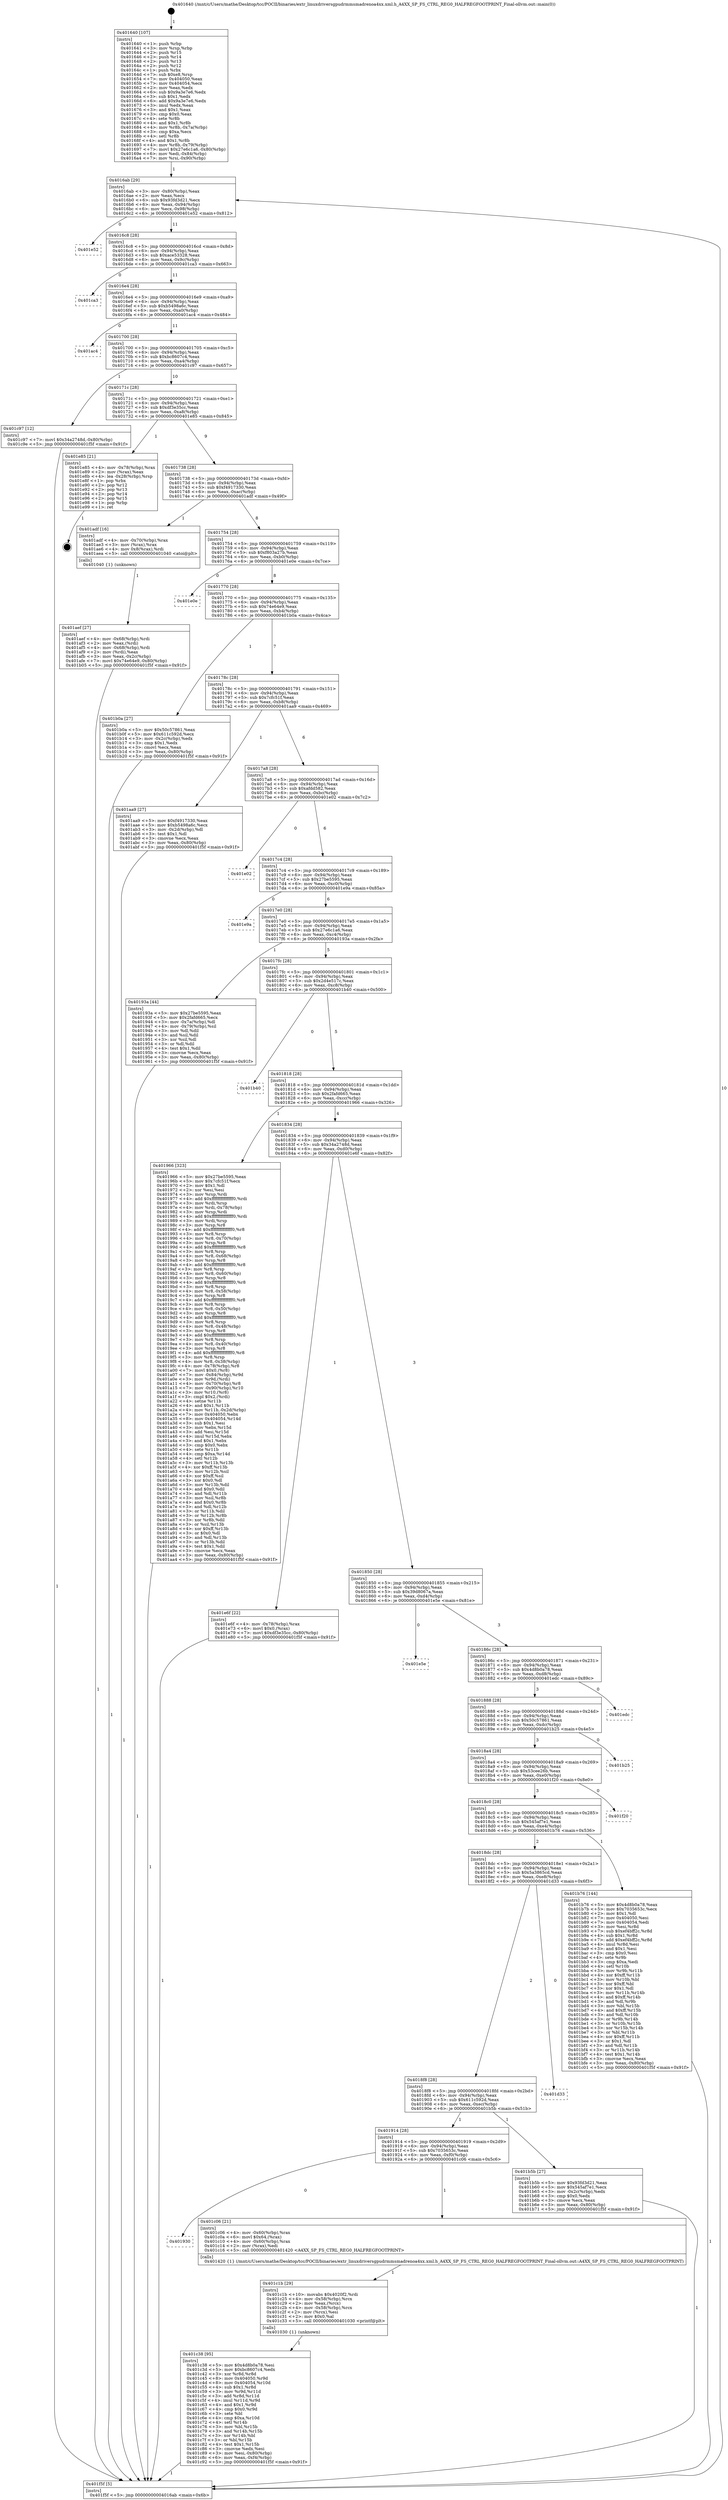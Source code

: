 digraph "0x401640" {
  label = "0x401640 (/mnt/c/Users/mathe/Desktop/tcc/POCII/binaries/extr_linuxdriversgpudrmmsmadrenoa4xx.xml.h_A4XX_SP_FS_CTRL_REG0_HALFREGFOOTPRINT_Final-ollvm.out::main(0))"
  labelloc = "t"
  node[shape=record]

  Entry [label="",width=0.3,height=0.3,shape=circle,fillcolor=black,style=filled]
  "0x4016ab" [label="{
     0x4016ab [29]\l
     | [instrs]\l
     &nbsp;&nbsp;0x4016ab \<+3\>: mov -0x80(%rbp),%eax\l
     &nbsp;&nbsp;0x4016ae \<+2\>: mov %eax,%ecx\l
     &nbsp;&nbsp;0x4016b0 \<+6\>: sub $0x93fd3d21,%ecx\l
     &nbsp;&nbsp;0x4016b6 \<+6\>: mov %eax,-0x94(%rbp)\l
     &nbsp;&nbsp;0x4016bc \<+6\>: mov %ecx,-0x98(%rbp)\l
     &nbsp;&nbsp;0x4016c2 \<+6\>: je 0000000000401e52 \<main+0x812\>\l
  }"]
  "0x401e52" [label="{
     0x401e52\l
  }", style=dashed]
  "0x4016c8" [label="{
     0x4016c8 [28]\l
     | [instrs]\l
     &nbsp;&nbsp;0x4016c8 \<+5\>: jmp 00000000004016cd \<main+0x8d\>\l
     &nbsp;&nbsp;0x4016cd \<+6\>: mov -0x94(%rbp),%eax\l
     &nbsp;&nbsp;0x4016d3 \<+5\>: sub $0xace53328,%eax\l
     &nbsp;&nbsp;0x4016d8 \<+6\>: mov %eax,-0x9c(%rbp)\l
     &nbsp;&nbsp;0x4016de \<+6\>: je 0000000000401ca3 \<main+0x663\>\l
  }"]
  Exit [label="",width=0.3,height=0.3,shape=circle,fillcolor=black,style=filled,peripheries=2]
  "0x401ca3" [label="{
     0x401ca3\l
  }", style=dashed]
  "0x4016e4" [label="{
     0x4016e4 [28]\l
     | [instrs]\l
     &nbsp;&nbsp;0x4016e4 \<+5\>: jmp 00000000004016e9 \<main+0xa9\>\l
     &nbsp;&nbsp;0x4016e9 \<+6\>: mov -0x94(%rbp),%eax\l
     &nbsp;&nbsp;0x4016ef \<+5\>: sub $0xb5498a6c,%eax\l
     &nbsp;&nbsp;0x4016f4 \<+6\>: mov %eax,-0xa0(%rbp)\l
     &nbsp;&nbsp;0x4016fa \<+6\>: je 0000000000401ac4 \<main+0x484\>\l
  }"]
  "0x401c38" [label="{
     0x401c38 [95]\l
     | [instrs]\l
     &nbsp;&nbsp;0x401c38 \<+5\>: mov $0x4d8b0a78,%esi\l
     &nbsp;&nbsp;0x401c3d \<+5\>: mov $0xbc8607c4,%edx\l
     &nbsp;&nbsp;0x401c42 \<+3\>: xor %r8d,%r8d\l
     &nbsp;&nbsp;0x401c45 \<+8\>: mov 0x404050,%r9d\l
     &nbsp;&nbsp;0x401c4d \<+8\>: mov 0x404054,%r10d\l
     &nbsp;&nbsp;0x401c55 \<+4\>: sub $0x1,%r8d\l
     &nbsp;&nbsp;0x401c59 \<+3\>: mov %r9d,%r11d\l
     &nbsp;&nbsp;0x401c5c \<+3\>: add %r8d,%r11d\l
     &nbsp;&nbsp;0x401c5f \<+4\>: imul %r11d,%r9d\l
     &nbsp;&nbsp;0x401c63 \<+4\>: and $0x1,%r9d\l
     &nbsp;&nbsp;0x401c67 \<+4\>: cmp $0x0,%r9d\l
     &nbsp;&nbsp;0x401c6b \<+3\>: sete %bl\l
     &nbsp;&nbsp;0x401c6e \<+4\>: cmp $0xa,%r10d\l
     &nbsp;&nbsp;0x401c72 \<+4\>: setl %r14b\l
     &nbsp;&nbsp;0x401c76 \<+3\>: mov %bl,%r15b\l
     &nbsp;&nbsp;0x401c79 \<+3\>: and %r14b,%r15b\l
     &nbsp;&nbsp;0x401c7c \<+3\>: xor %r14b,%bl\l
     &nbsp;&nbsp;0x401c7f \<+3\>: or %bl,%r15b\l
     &nbsp;&nbsp;0x401c82 \<+4\>: test $0x1,%r15b\l
     &nbsp;&nbsp;0x401c86 \<+3\>: cmovne %edx,%esi\l
     &nbsp;&nbsp;0x401c89 \<+3\>: mov %esi,-0x80(%rbp)\l
     &nbsp;&nbsp;0x401c8c \<+6\>: mov %eax,-0xf4(%rbp)\l
     &nbsp;&nbsp;0x401c92 \<+5\>: jmp 0000000000401f5f \<main+0x91f\>\l
  }"]
  "0x401ac4" [label="{
     0x401ac4\l
  }", style=dashed]
  "0x401700" [label="{
     0x401700 [28]\l
     | [instrs]\l
     &nbsp;&nbsp;0x401700 \<+5\>: jmp 0000000000401705 \<main+0xc5\>\l
     &nbsp;&nbsp;0x401705 \<+6\>: mov -0x94(%rbp),%eax\l
     &nbsp;&nbsp;0x40170b \<+5\>: sub $0xbc8607c4,%eax\l
     &nbsp;&nbsp;0x401710 \<+6\>: mov %eax,-0xa4(%rbp)\l
     &nbsp;&nbsp;0x401716 \<+6\>: je 0000000000401c97 \<main+0x657\>\l
  }"]
  "0x401c1b" [label="{
     0x401c1b [29]\l
     | [instrs]\l
     &nbsp;&nbsp;0x401c1b \<+10\>: movabs $0x4020f2,%rdi\l
     &nbsp;&nbsp;0x401c25 \<+4\>: mov -0x58(%rbp),%rcx\l
     &nbsp;&nbsp;0x401c29 \<+2\>: mov %eax,(%rcx)\l
     &nbsp;&nbsp;0x401c2b \<+4\>: mov -0x58(%rbp),%rcx\l
     &nbsp;&nbsp;0x401c2f \<+2\>: mov (%rcx),%esi\l
     &nbsp;&nbsp;0x401c31 \<+2\>: mov $0x0,%al\l
     &nbsp;&nbsp;0x401c33 \<+5\>: call 0000000000401030 \<printf@plt\>\l
     | [calls]\l
     &nbsp;&nbsp;0x401030 \{1\} (unknown)\l
  }"]
  "0x401c97" [label="{
     0x401c97 [12]\l
     | [instrs]\l
     &nbsp;&nbsp;0x401c97 \<+7\>: movl $0x34a2748d,-0x80(%rbp)\l
     &nbsp;&nbsp;0x401c9e \<+5\>: jmp 0000000000401f5f \<main+0x91f\>\l
  }"]
  "0x40171c" [label="{
     0x40171c [28]\l
     | [instrs]\l
     &nbsp;&nbsp;0x40171c \<+5\>: jmp 0000000000401721 \<main+0xe1\>\l
     &nbsp;&nbsp;0x401721 \<+6\>: mov -0x94(%rbp),%eax\l
     &nbsp;&nbsp;0x401727 \<+5\>: sub $0xdf3e35cc,%eax\l
     &nbsp;&nbsp;0x40172c \<+6\>: mov %eax,-0xa8(%rbp)\l
     &nbsp;&nbsp;0x401732 \<+6\>: je 0000000000401e85 \<main+0x845\>\l
  }"]
  "0x401930" [label="{
     0x401930\l
  }", style=dashed]
  "0x401e85" [label="{
     0x401e85 [21]\l
     | [instrs]\l
     &nbsp;&nbsp;0x401e85 \<+4\>: mov -0x78(%rbp),%rax\l
     &nbsp;&nbsp;0x401e89 \<+2\>: mov (%rax),%eax\l
     &nbsp;&nbsp;0x401e8b \<+4\>: lea -0x28(%rbp),%rsp\l
     &nbsp;&nbsp;0x401e8f \<+1\>: pop %rbx\l
     &nbsp;&nbsp;0x401e90 \<+2\>: pop %r12\l
     &nbsp;&nbsp;0x401e92 \<+2\>: pop %r13\l
     &nbsp;&nbsp;0x401e94 \<+2\>: pop %r14\l
     &nbsp;&nbsp;0x401e96 \<+2\>: pop %r15\l
     &nbsp;&nbsp;0x401e98 \<+1\>: pop %rbp\l
     &nbsp;&nbsp;0x401e99 \<+1\>: ret\l
  }"]
  "0x401738" [label="{
     0x401738 [28]\l
     | [instrs]\l
     &nbsp;&nbsp;0x401738 \<+5\>: jmp 000000000040173d \<main+0xfd\>\l
     &nbsp;&nbsp;0x40173d \<+6\>: mov -0x94(%rbp),%eax\l
     &nbsp;&nbsp;0x401743 \<+5\>: sub $0xf4917330,%eax\l
     &nbsp;&nbsp;0x401748 \<+6\>: mov %eax,-0xac(%rbp)\l
     &nbsp;&nbsp;0x40174e \<+6\>: je 0000000000401adf \<main+0x49f\>\l
  }"]
  "0x401c06" [label="{
     0x401c06 [21]\l
     | [instrs]\l
     &nbsp;&nbsp;0x401c06 \<+4\>: mov -0x60(%rbp),%rax\l
     &nbsp;&nbsp;0x401c0a \<+6\>: movl $0x64,(%rax)\l
     &nbsp;&nbsp;0x401c10 \<+4\>: mov -0x60(%rbp),%rax\l
     &nbsp;&nbsp;0x401c14 \<+2\>: mov (%rax),%edi\l
     &nbsp;&nbsp;0x401c16 \<+5\>: call 0000000000401420 \<A4XX_SP_FS_CTRL_REG0_HALFREGFOOTPRINT\>\l
     | [calls]\l
     &nbsp;&nbsp;0x401420 \{1\} (/mnt/c/Users/mathe/Desktop/tcc/POCII/binaries/extr_linuxdriversgpudrmmsmadrenoa4xx.xml.h_A4XX_SP_FS_CTRL_REG0_HALFREGFOOTPRINT_Final-ollvm.out::A4XX_SP_FS_CTRL_REG0_HALFREGFOOTPRINT)\l
  }"]
  "0x401adf" [label="{
     0x401adf [16]\l
     | [instrs]\l
     &nbsp;&nbsp;0x401adf \<+4\>: mov -0x70(%rbp),%rax\l
     &nbsp;&nbsp;0x401ae3 \<+3\>: mov (%rax),%rax\l
     &nbsp;&nbsp;0x401ae6 \<+4\>: mov 0x8(%rax),%rdi\l
     &nbsp;&nbsp;0x401aea \<+5\>: call 0000000000401040 \<atoi@plt\>\l
     | [calls]\l
     &nbsp;&nbsp;0x401040 \{1\} (unknown)\l
  }"]
  "0x401754" [label="{
     0x401754 [28]\l
     | [instrs]\l
     &nbsp;&nbsp;0x401754 \<+5\>: jmp 0000000000401759 \<main+0x119\>\l
     &nbsp;&nbsp;0x401759 \<+6\>: mov -0x94(%rbp),%eax\l
     &nbsp;&nbsp;0x40175f \<+5\>: sub $0xf803a27b,%eax\l
     &nbsp;&nbsp;0x401764 \<+6\>: mov %eax,-0xb0(%rbp)\l
     &nbsp;&nbsp;0x40176a \<+6\>: je 0000000000401e0e \<main+0x7ce\>\l
  }"]
  "0x401914" [label="{
     0x401914 [28]\l
     | [instrs]\l
     &nbsp;&nbsp;0x401914 \<+5\>: jmp 0000000000401919 \<main+0x2d9\>\l
     &nbsp;&nbsp;0x401919 \<+6\>: mov -0x94(%rbp),%eax\l
     &nbsp;&nbsp;0x40191f \<+5\>: sub $0x7035653c,%eax\l
     &nbsp;&nbsp;0x401924 \<+6\>: mov %eax,-0xf0(%rbp)\l
     &nbsp;&nbsp;0x40192a \<+6\>: je 0000000000401c06 \<main+0x5c6\>\l
  }"]
  "0x401e0e" [label="{
     0x401e0e\l
  }", style=dashed]
  "0x401770" [label="{
     0x401770 [28]\l
     | [instrs]\l
     &nbsp;&nbsp;0x401770 \<+5\>: jmp 0000000000401775 \<main+0x135\>\l
     &nbsp;&nbsp;0x401775 \<+6\>: mov -0x94(%rbp),%eax\l
     &nbsp;&nbsp;0x40177b \<+5\>: sub $0x74e64e9,%eax\l
     &nbsp;&nbsp;0x401780 \<+6\>: mov %eax,-0xb4(%rbp)\l
     &nbsp;&nbsp;0x401786 \<+6\>: je 0000000000401b0a \<main+0x4ca\>\l
  }"]
  "0x401b5b" [label="{
     0x401b5b [27]\l
     | [instrs]\l
     &nbsp;&nbsp;0x401b5b \<+5\>: mov $0x93fd3d21,%eax\l
     &nbsp;&nbsp;0x401b60 \<+5\>: mov $0x545af7e1,%ecx\l
     &nbsp;&nbsp;0x401b65 \<+3\>: mov -0x2c(%rbp),%edx\l
     &nbsp;&nbsp;0x401b68 \<+3\>: cmp $0x0,%edx\l
     &nbsp;&nbsp;0x401b6b \<+3\>: cmove %ecx,%eax\l
     &nbsp;&nbsp;0x401b6e \<+3\>: mov %eax,-0x80(%rbp)\l
     &nbsp;&nbsp;0x401b71 \<+5\>: jmp 0000000000401f5f \<main+0x91f\>\l
  }"]
  "0x401b0a" [label="{
     0x401b0a [27]\l
     | [instrs]\l
     &nbsp;&nbsp;0x401b0a \<+5\>: mov $0x50c57861,%eax\l
     &nbsp;&nbsp;0x401b0f \<+5\>: mov $0x611c592d,%ecx\l
     &nbsp;&nbsp;0x401b14 \<+3\>: mov -0x2c(%rbp),%edx\l
     &nbsp;&nbsp;0x401b17 \<+3\>: cmp $0x1,%edx\l
     &nbsp;&nbsp;0x401b1a \<+3\>: cmovl %ecx,%eax\l
     &nbsp;&nbsp;0x401b1d \<+3\>: mov %eax,-0x80(%rbp)\l
     &nbsp;&nbsp;0x401b20 \<+5\>: jmp 0000000000401f5f \<main+0x91f\>\l
  }"]
  "0x40178c" [label="{
     0x40178c [28]\l
     | [instrs]\l
     &nbsp;&nbsp;0x40178c \<+5\>: jmp 0000000000401791 \<main+0x151\>\l
     &nbsp;&nbsp;0x401791 \<+6\>: mov -0x94(%rbp),%eax\l
     &nbsp;&nbsp;0x401797 \<+5\>: sub $0x7cfc51f,%eax\l
     &nbsp;&nbsp;0x40179c \<+6\>: mov %eax,-0xb8(%rbp)\l
     &nbsp;&nbsp;0x4017a2 \<+6\>: je 0000000000401aa9 \<main+0x469\>\l
  }"]
  "0x4018f8" [label="{
     0x4018f8 [28]\l
     | [instrs]\l
     &nbsp;&nbsp;0x4018f8 \<+5\>: jmp 00000000004018fd \<main+0x2bd\>\l
     &nbsp;&nbsp;0x4018fd \<+6\>: mov -0x94(%rbp),%eax\l
     &nbsp;&nbsp;0x401903 \<+5\>: sub $0x611c592d,%eax\l
     &nbsp;&nbsp;0x401908 \<+6\>: mov %eax,-0xec(%rbp)\l
     &nbsp;&nbsp;0x40190e \<+6\>: je 0000000000401b5b \<main+0x51b\>\l
  }"]
  "0x401aa9" [label="{
     0x401aa9 [27]\l
     | [instrs]\l
     &nbsp;&nbsp;0x401aa9 \<+5\>: mov $0xf4917330,%eax\l
     &nbsp;&nbsp;0x401aae \<+5\>: mov $0xb5498a6c,%ecx\l
     &nbsp;&nbsp;0x401ab3 \<+3\>: mov -0x2d(%rbp),%dl\l
     &nbsp;&nbsp;0x401ab6 \<+3\>: test $0x1,%dl\l
     &nbsp;&nbsp;0x401ab9 \<+3\>: cmovne %ecx,%eax\l
     &nbsp;&nbsp;0x401abc \<+3\>: mov %eax,-0x80(%rbp)\l
     &nbsp;&nbsp;0x401abf \<+5\>: jmp 0000000000401f5f \<main+0x91f\>\l
  }"]
  "0x4017a8" [label="{
     0x4017a8 [28]\l
     | [instrs]\l
     &nbsp;&nbsp;0x4017a8 \<+5\>: jmp 00000000004017ad \<main+0x16d\>\l
     &nbsp;&nbsp;0x4017ad \<+6\>: mov -0x94(%rbp),%eax\l
     &nbsp;&nbsp;0x4017b3 \<+5\>: sub $0xafdd582,%eax\l
     &nbsp;&nbsp;0x4017b8 \<+6\>: mov %eax,-0xbc(%rbp)\l
     &nbsp;&nbsp;0x4017be \<+6\>: je 0000000000401e02 \<main+0x7c2\>\l
  }"]
  "0x401d33" [label="{
     0x401d33\l
  }", style=dashed]
  "0x401e02" [label="{
     0x401e02\l
  }", style=dashed]
  "0x4017c4" [label="{
     0x4017c4 [28]\l
     | [instrs]\l
     &nbsp;&nbsp;0x4017c4 \<+5\>: jmp 00000000004017c9 \<main+0x189\>\l
     &nbsp;&nbsp;0x4017c9 \<+6\>: mov -0x94(%rbp),%eax\l
     &nbsp;&nbsp;0x4017cf \<+5\>: sub $0x27be5595,%eax\l
     &nbsp;&nbsp;0x4017d4 \<+6\>: mov %eax,-0xc0(%rbp)\l
     &nbsp;&nbsp;0x4017da \<+6\>: je 0000000000401e9a \<main+0x85a\>\l
  }"]
  "0x4018dc" [label="{
     0x4018dc [28]\l
     | [instrs]\l
     &nbsp;&nbsp;0x4018dc \<+5\>: jmp 00000000004018e1 \<main+0x2a1\>\l
     &nbsp;&nbsp;0x4018e1 \<+6\>: mov -0x94(%rbp),%eax\l
     &nbsp;&nbsp;0x4018e7 \<+5\>: sub $0x5a3865cd,%eax\l
     &nbsp;&nbsp;0x4018ec \<+6\>: mov %eax,-0xe8(%rbp)\l
     &nbsp;&nbsp;0x4018f2 \<+6\>: je 0000000000401d33 \<main+0x6f3\>\l
  }"]
  "0x401e9a" [label="{
     0x401e9a\l
  }", style=dashed]
  "0x4017e0" [label="{
     0x4017e0 [28]\l
     | [instrs]\l
     &nbsp;&nbsp;0x4017e0 \<+5\>: jmp 00000000004017e5 \<main+0x1a5\>\l
     &nbsp;&nbsp;0x4017e5 \<+6\>: mov -0x94(%rbp),%eax\l
     &nbsp;&nbsp;0x4017eb \<+5\>: sub $0x27e6c1a6,%eax\l
     &nbsp;&nbsp;0x4017f0 \<+6\>: mov %eax,-0xc4(%rbp)\l
     &nbsp;&nbsp;0x4017f6 \<+6\>: je 000000000040193a \<main+0x2fa\>\l
  }"]
  "0x401b76" [label="{
     0x401b76 [144]\l
     | [instrs]\l
     &nbsp;&nbsp;0x401b76 \<+5\>: mov $0x4d8b0a78,%eax\l
     &nbsp;&nbsp;0x401b7b \<+5\>: mov $0x7035653c,%ecx\l
     &nbsp;&nbsp;0x401b80 \<+2\>: mov $0x1,%dl\l
     &nbsp;&nbsp;0x401b82 \<+7\>: mov 0x404050,%esi\l
     &nbsp;&nbsp;0x401b89 \<+7\>: mov 0x404054,%edi\l
     &nbsp;&nbsp;0x401b90 \<+3\>: mov %esi,%r8d\l
     &nbsp;&nbsp;0x401b93 \<+7\>: sub $0xef4bff2c,%r8d\l
     &nbsp;&nbsp;0x401b9a \<+4\>: sub $0x1,%r8d\l
     &nbsp;&nbsp;0x401b9e \<+7\>: add $0xef4bff2c,%r8d\l
     &nbsp;&nbsp;0x401ba5 \<+4\>: imul %r8d,%esi\l
     &nbsp;&nbsp;0x401ba9 \<+3\>: and $0x1,%esi\l
     &nbsp;&nbsp;0x401bac \<+3\>: cmp $0x0,%esi\l
     &nbsp;&nbsp;0x401baf \<+4\>: sete %r9b\l
     &nbsp;&nbsp;0x401bb3 \<+3\>: cmp $0xa,%edi\l
     &nbsp;&nbsp;0x401bb6 \<+4\>: setl %r10b\l
     &nbsp;&nbsp;0x401bba \<+3\>: mov %r9b,%r11b\l
     &nbsp;&nbsp;0x401bbd \<+4\>: xor $0xff,%r11b\l
     &nbsp;&nbsp;0x401bc1 \<+3\>: mov %r10b,%bl\l
     &nbsp;&nbsp;0x401bc4 \<+3\>: xor $0xff,%bl\l
     &nbsp;&nbsp;0x401bc7 \<+3\>: xor $0x1,%dl\l
     &nbsp;&nbsp;0x401bca \<+3\>: mov %r11b,%r14b\l
     &nbsp;&nbsp;0x401bcd \<+4\>: and $0xff,%r14b\l
     &nbsp;&nbsp;0x401bd1 \<+3\>: and %dl,%r9b\l
     &nbsp;&nbsp;0x401bd4 \<+3\>: mov %bl,%r15b\l
     &nbsp;&nbsp;0x401bd7 \<+4\>: and $0xff,%r15b\l
     &nbsp;&nbsp;0x401bdb \<+3\>: and %dl,%r10b\l
     &nbsp;&nbsp;0x401bde \<+3\>: or %r9b,%r14b\l
     &nbsp;&nbsp;0x401be1 \<+3\>: or %r10b,%r15b\l
     &nbsp;&nbsp;0x401be4 \<+3\>: xor %r15b,%r14b\l
     &nbsp;&nbsp;0x401be7 \<+3\>: or %bl,%r11b\l
     &nbsp;&nbsp;0x401bea \<+4\>: xor $0xff,%r11b\l
     &nbsp;&nbsp;0x401bee \<+3\>: or $0x1,%dl\l
     &nbsp;&nbsp;0x401bf1 \<+3\>: and %dl,%r11b\l
     &nbsp;&nbsp;0x401bf4 \<+3\>: or %r11b,%r14b\l
     &nbsp;&nbsp;0x401bf7 \<+4\>: test $0x1,%r14b\l
     &nbsp;&nbsp;0x401bfb \<+3\>: cmovne %ecx,%eax\l
     &nbsp;&nbsp;0x401bfe \<+3\>: mov %eax,-0x80(%rbp)\l
     &nbsp;&nbsp;0x401c01 \<+5\>: jmp 0000000000401f5f \<main+0x91f\>\l
  }"]
  "0x40193a" [label="{
     0x40193a [44]\l
     | [instrs]\l
     &nbsp;&nbsp;0x40193a \<+5\>: mov $0x27be5595,%eax\l
     &nbsp;&nbsp;0x40193f \<+5\>: mov $0x2fafd665,%ecx\l
     &nbsp;&nbsp;0x401944 \<+3\>: mov -0x7a(%rbp),%dl\l
     &nbsp;&nbsp;0x401947 \<+4\>: mov -0x79(%rbp),%sil\l
     &nbsp;&nbsp;0x40194b \<+3\>: mov %dl,%dil\l
     &nbsp;&nbsp;0x40194e \<+3\>: and %sil,%dil\l
     &nbsp;&nbsp;0x401951 \<+3\>: xor %sil,%dl\l
     &nbsp;&nbsp;0x401954 \<+3\>: or %dl,%dil\l
     &nbsp;&nbsp;0x401957 \<+4\>: test $0x1,%dil\l
     &nbsp;&nbsp;0x40195b \<+3\>: cmovne %ecx,%eax\l
     &nbsp;&nbsp;0x40195e \<+3\>: mov %eax,-0x80(%rbp)\l
     &nbsp;&nbsp;0x401961 \<+5\>: jmp 0000000000401f5f \<main+0x91f\>\l
  }"]
  "0x4017fc" [label="{
     0x4017fc [28]\l
     | [instrs]\l
     &nbsp;&nbsp;0x4017fc \<+5\>: jmp 0000000000401801 \<main+0x1c1\>\l
     &nbsp;&nbsp;0x401801 \<+6\>: mov -0x94(%rbp),%eax\l
     &nbsp;&nbsp;0x401807 \<+5\>: sub $0x2d4e517c,%eax\l
     &nbsp;&nbsp;0x40180c \<+6\>: mov %eax,-0xc8(%rbp)\l
     &nbsp;&nbsp;0x401812 \<+6\>: je 0000000000401b40 \<main+0x500\>\l
  }"]
  "0x401f5f" [label="{
     0x401f5f [5]\l
     | [instrs]\l
     &nbsp;&nbsp;0x401f5f \<+5\>: jmp 00000000004016ab \<main+0x6b\>\l
  }"]
  "0x401640" [label="{
     0x401640 [107]\l
     | [instrs]\l
     &nbsp;&nbsp;0x401640 \<+1\>: push %rbp\l
     &nbsp;&nbsp;0x401641 \<+3\>: mov %rsp,%rbp\l
     &nbsp;&nbsp;0x401644 \<+2\>: push %r15\l
     &nbsp;&nbsp;0x401646 \<+2\>: push %r14\l
     &nbsp;&nbsp;0x401648 \<+2\>: push %r13\l
     &nbsp;&nbsp;0x40164a \<+2\>: push %r12\l
     &nbsp;&nbsp;0x40164c \<+1\>: push %rbx\l
     &nbsp;&nbsp;0x40164d \<+7\>: sub $0xe8,%rsp\l
     &nbsp;&nbsp;0x401654 \<+7\>: mov 0x404050,%eax\l
     &nbsp;&nbsp;0x40165b \<+7\>: mov 0x404054,%ecx\l
     &nbsp;&nbsp;0x401662 \<+2\>: mov %eax,%edx\l
     &nbsp;&nbsp;0x401664 \<+6\>: sub $0x9a3e7e6,%edx\l
     &nbsp;&nbsp;0x40166a \<+3\>: sub $0x1,%edx\l
     &nbsp;&nbsp;0x40166d \<+6\>: add $0x9a3e7e6,%edx\l
     &nbsp;&nbsp;0x401673 \<+3\>: imul %edx,%eax\l
     &nbsp;&nbsp;0x401676 \<+3\>: and $0x1,%eax\l
     &nbsp;&nbsp;0x401679 \<+3\>: cmp $0x0,%eax\l
     &nbsp;&nbsp;0x40167c \<+4\>: sete %r8b\l
     &nbsp;&nbsp;0x401680 \<+4\>: and $0x1,%r8b\l
     &nbsp;&nbsp;0x401684 \<+4\>: mov %r8b,-0x7a(%rbp)\l
     &nbsp;&nbsp;0x401688 \<+3\>: cmp $0xa,%ecx\l
     &nbsp;&nbsp;0x40168b \<+4\>: setl %r8b\l
     &nbsp;&nbsp;0x40168f \<+4\>: and $0x1,%r8b\l
     &nbsp;&nbsp;0x401693 \<+4\>: mov %r8b,-0x79(%rbp)\l
     &nbsp;&nbsp;0x401697 \<+7\>: movl $0x27e6c1a6,-0x80(%rbp)\l
     &nbsp;&nbsp;0x40169e \<+6\>: mov %edi,-0x84(%rbp)\l
     &nbsp;&nbsp;0x4016a4 \<+7\>: mov %rsi,-0x90(%rbp)\l
  }"]
  "0x4018c0" [label="{
     0x4018c0 [28]\l
     | [instrs]\l
     &nbsp;&nbsp;0x4018c0 \<+5\>: jmp 00000000004018c5 \<main+0x285\>\l
     &nbsp;&nbsp;0x4018c5 \<+6\>: mov -0x94(%rbp),%eax\l
     &nbsp;&nbsp;0x4018cb \<+5\>: sub $0x545af7e1,%eax\l
     &nbsp;&nbsp;0x4018d0 \<+6\>: mov %eax,-0xe4(%rbp)\l
     &nbsp;&nbsp;0x4018d6 \<+6\>: je 0000000000401b76 \<main+0x536\>\l
  }"]
  "0x401b40" [label="{
     0x401b40\l
  }", style=dashed]
  "0x401818" [label="{
     0x401818 [28]\l
     | [instrs]\l
     &nbsp;&nbsp;0x401818 \<+5\>: jmp 000000000040181d \<main+0x1dd\>\l
     &nbsp;&nbsp;0x40181d \<+6\>: mov -0x94(%rbp),%eax\l
     &nbsp;&nbsp;0x401823 \<+5\>: sub $0x2fafd665,%eax\l
     &nbsp;&nbsp;0x401828 \<+6\>: mov %eax,-0xcc(%rbp)\l
     &nbsp;&nbsp;0x40182e \<+6\>: je 0000000000401966 \<main+0x326\>\l
  }"]
  "0x401f20" [label="{
     0x401f20\l
  }", style=dashed]
  "0x401966" [label="{
     0x401966 [323]\l
     | [instrs]\l
     &nbsp;&nbsp;0x401966 \<+5\>: mov $0x27be5595,%eax\l
     &nbsp;&nbsp;0x40196b \<+5\>: mov $0x7cfc51f,%ecx\l
     &nbsp;&nbsp;0x401970 \<+2\>: mov $0x1,%dl\l
     &nbsp;&nbsp;0x401972 \<+2\>: xor %esi,%esi\l
     &nbsp;&nbsp;0x401974 \<+3\>: mov %rsp,%rdi\l
     &nbsp;&nbsp;0x401977 \<+4\>: add $0xfffffffffffffff0,%rdi\l
     &nbsp;&nbsp;0x40197b \<+3\>: mov %rdi,%rsp\l
     &nbsp;&nbsp;0x40197e \<+4\>: mov %rdi,-0x78(%rbp)\l
     &nbsp;&nbsp;0x401982 \<+3\>: mov %rsp,%rdi\l
     &nbsp;&nbsp;0x401985 \<+4\>: add $0xfffffffffffffff0,%rdi\l
     &nbsp;&nbsp;0x401989 \<+3\>: mov %rdi,%rsp\l
     &nbsp;&nbsp;0x40198c \<+3\>: mov %rsp,%r8\l
     &nbsp;&nbsp;0x40198f \<+4\>: add $0xfffffffffffffff0,%r8\l
     &nbsp;&nbsp;0x401993 \<+3\>: mov %r8,%rsp\l
     &nbsp;&nbsp;0x401996 \<+4\>: mov %r8,-0x70(%rbp)\l
     &nbsp;&nbsp;0x40199a \<+3\>: mov %rsp,%r8\l
     &nbsp;&nbsp;0x40199d \<+4\>: add $0xfffffffffffffff0,%r8\l
     &nbsp;&nbsp;0x4019a1 \<+3\>: mov %r8,%rsp\l
     &nbsp;&nbsp;0x4019a4 \<+4\>: mov %r8,-0x68(%rbp)\l
     &nbsp;&nbsp;0x4019a8 \<+3\>: mov %rsp,%r8\l
     &nbsp;&nbsp;0x4019ab \<+4\>: add $0xfffffffffffffff0,%r8\l
     &nbsp;&nbsp;0x4019af \<+3\>: mov %r8,%rsp\l
     &nbsp;&nbsp;0x4019b2 \<+4\>: mov %r8,-0x60(%rbp)\l
     &nbsp;&nbsp;0x4019b6 \<+3\>: mov %rsp,%r8\l
     &nbsp;&nbsp;0x4019b9 \<+4\>: add $0xfffffffffffffff0,%r8\l
     &nbsp;&nbsp;0x4019bd \<+3\>: mov %r8,%rsp\l
     &nbsp;&nbsp;0x4019c0 \<+4\>: mov %r8,-0x58(%rbp)\l
     &nbsp;&nbsp;0x4019c4 \<+3\>: mov %rsp,%r8\l
     &nbsp;&nbsp;0x4019c7 \<+4\>: add $0xfffffffffffffff0,%r8\l
     &nbsp;&nbsp;0x4019cb \<+3\>: mov %r8,%rsp\l
     &nbsp;&nbsp;0x4019ce \<+4\>: mov %r8,-0x50(%rbp)\l
     &nbsp;&nbsp;0x4019d2 \<+3\>: mov %rsp,%r8\l
     &nbsp;&nbsp;0x4019d5 \<+4\>: add $0xfffffffffffffff0,%r8\l
     &nbsp;&nbsp;0x4019d9 \<+3\>: mov %r8,%rsp\l
     &nbsp;&nbsp;0x4019dc \<+4\>: mov %r8,-0x48(%rbp)\l
     &nbsp;&nbsp;0x4019e0 \<+3\>: mov %rsp,%r8\l
     &nbsp;&nbsp;0x4019e3 \<+4\>: add $0xfffffffffffffff0,%r8\l
     &nbsp;&nbsp;0x4019e7 \<+3\>: mov %r8,%rsp\l
     &nbsp;&nbsp;0x4019ea \<+4\>: mov %r8,-0x40(%rbp)\l
     &nbsp;&nbsp;0x4019ee \<+3\>: mov %rsp,%r8\l
     &nbsp;&nbsp;0x4019f1 \<+4\>: add $0xfffffffffffffff0,%r8\l
     &nbsp;&nbsp;0x4019f5 \<+3\>: mov %r8,%rsp\l
     &nbsp;&nbsp;0x4019f8 \<+4\>: mov %r8,-0x38(%rbp)\l
     &nbsp;&nbsp;0x4019fc \<+4\>: mov -0x78(%rbp),%r8\l
     &nbsp;&nbsp;0x401a00 \<+7\>: movl $0x0,(%r8)\l
     &nbsp;&nbsp;0x401a07 \<+7\>: mov -0x84(%rbp),%r9d\l
     &nbsp;&nbsp;0x401a0e \<+3\>: mov %r9d,(%rdi)\l
     &nbsp;&nbsp;0x401a11 \<+4\>: mov -0x70(%rbp),%r8\l
     &nbsp;&nbsp;0x401a15 \<+7\>: mov -0x90(%rbp),%r10\l
     &nbsp;&nbsp;0x401a1c \<+3\>: mov %r10,(%r8)\l
     &nbsp;&nbsp;0x401a1f \<+3\>: cmpl $0x2,(%rdi)\l
     &nbsp;&nbsp;0x401a22 \<+4\>: setne %r11b\l
     &nbsp;&nbsp;0x401a26 \<+4\>: and $0x1,%r11b\l
     &nbsp;&nbsp;0x401a2a \<+4\>: mov %r11b,-0x2d(%rbp)\l
     &nbsp;&nbsp;0x401a2e \<+7\>: mov 0x404050,%ebx\l
     &nbsp;&nbsp;0x401a35 \<+8\>: mov 0x404054,%r14d\l
     &nbsp;&nbsp;0x401a3d \<+3\>: sub $0x1,%esi\l
     &nbsp;&nbsp;0x401a40 \<+3\>: mov %ebx,%r15d\l
     &nbsp;&nbsp;0x401a43 \<+3\>: add %esi,%r15d\l
     &nbsp;&nbsp;0x401a46 \<+4\>: imul %r15d,%ebx\l
     &nbsp;&nbsp;0x401a4a \<+3\>: and $0x1,%ebx\l
     &nbsp;&nbsp;0x401a4d \<+3\>: cmp $0x0,%ebx\l
     &nbsp;&nbsp;0x401a50 \<+4\>: sete %r11b\l
     &nbsp;&nbsp;0x401a54 \<+4\>: cmp $0xa,%r14d\l
     &nbsp;&nbsp;0x401a58 \<+4\>: setl %r12b\l
     &nbsp;&nbsp;0x401a5c \<+3\>: mov %r11b,%r13b\l
     &nbsp;&nbsp;0x401a5f \<+4\>: xor $0xff,%r13b\l
     &nbsp;&nbsp;0x401a63 \<+3\>: mov %r12b,%sil\l
     &nbsp;&nbsp;0x401a66 \<+4\>: xor $0xff,%sil\l
     &nbsp;&nbsp;0x401a6a \<+3\>: xor $0x0,%dl\l
     &nbsp;&nbsp;0x401a6d \<+3\>: mov %r13b,%dil\l
     &nbsp;&nbsp;0x401a70 \<+4\>: and $0x0,%dil\l
     &nbsp;&nbsp;0x401a74 \<+3\>: and %dl,%r11b\l
     &nbsp;&nbsp;0x401a77 \<+3\>: mov %sil,%r8b\l
     &nbsp;&nbsp;0x401a7a \<+4\>: and $0x0,%r8b\l
     &nbsp;&nbsp;0x401a7e \<+3\>: and %dl,%r12b\l
     &nbsp;&nbsp;0x401a81 \<+3\>: or %r11b,%dil\l
     &nbsp;&nbsp;0x401a84 \<+3\>: or %r12b,%r8b\l
     &nbsp;&nbsp;0x401a87 \<+3\>: xor %r8b,%dil\l
     &nbsp;&nbsp;0x401a8a \<+3\>: or %sil,%r13b\l
     &nbsp;&nbsp;0x401a8d \<+4\>: xor $0xff,%r13b\l
     &nbsp;&nbsp;0x401a91 \<+3\>: or $0x0,%dl\l
     &nbsp;&nbsp;0x401a94 \<+3\>: and %dl,%r13b\l
     &nbsp;&nbsp;0x401a97 \<+3\>: or %r13b,%dil\l
     &nbsp;&nbsp;0x401a9a \<+4\>: test $0x1,%dil\l
     &nbsp;&nbsp;0x401a9e \<+3\>: cmovne %ecx,%eax\l
     &nbsp;&nbsp;0x401aa1 \<+3\>: mov %eax,-0x80(%rbp)\l
     &nbsp;&nbsp;0x401aa4 \<+5\>: jmp 0000000000401f5f \<main+0x91f\>\l
  }"]
  "0x401834" [label="{
     0x401834 [28]\l
     | [instrs]\l
     &nbsp;&nbsp;0x401834 \<+5\>: jmp 0000000000401839 \<main+0x1f9\>\l
     &nbsp;&nbsp;0x401839 \<+6\>: mov -0x94(%rbp),%eax\l
     &nbsp;&nbsp;0x40183f \<+5\>: sub $0x34a2748d,%eax\l
     &nbsp;&nbsp;0x401844 \<+6\>: mov %eax,-0xd0(%rbp)\l
     &nbsp;&nbsp;0x40184a \<+6\>: je 0000000000401e6f \<main+0x82f\>\l
  }"]
  "0x4018a4" [label="{
     0x4018a4 [28]\l
     | [instrs]\l
     &nbsp;&nbsp;0x4018a4 \<+5\>: jmp 00000000004018a9 \<main+0x269\>\l
     &nbsp;&nbsp;0x4018a9 \<+6\>: mov -0x94(%rbp),%eax\l
     &nbsp;&nbsp;0x4018af \<+5\>: sub $0x53cee26b,%eax\l
     &nbsp;&nbsp;0x4018b4 \<+6\>: mov %eax,-0xe0(%rbp)\l
     &nbsp;&nbsp;0x4018ba \<+6\>: je 0000000000401f20 \<main+0x8e0\>\l
  }"]
  "0x401aef" [label="{
     0x401aef [27]\l
     | [instrs]\l
     &nbsp;&nbsp;0x401aef \<+4\>: mov -0x68(%rbp),%rdi\l
     &nbsp;&nbsp;0x401af3 \<+2\>: mov %eax,(%rdi)\l
     &nbsp;&nbsp;0x401af5 \<+4\>: mov -0x68(%rbp),%rdi\l
     &nbsp;&nbsp;0x401af9 \<+2\>: mov (%rdi),%eax\l
     &nbsp;&nbsp;0x401afb \<+3\>: mov %eax,-0x2c(%rbp)\l
     &nbsp;&nbsp;0x401afe \<+7\>: movl $0x74e64e9,-0x80(%rbp)\l
     &nbsp;&nbsp;0x401b05 \<+5\>: jmp 0000000000401f5f \<main+0x91f\>\l
  }"]
  "0x401b25" [label="{
     0x401b25\l
  }", style=dashed]
  "0x401e6f" [label="{
     0x401e6f [22]\l
     | [instrs]\l
     &nbsp;&nbsp;0x401e6f \<+4\>: mov -0x78(%rbp),%rax\l
     &nbsp;&nbsp;0x401e73 \<+6\>: movl $0x0,(%rax)\l
     &nbsp;&nbsp;0x401e79 \<+7\>: movl $0xdf3e35cc,-0x80(%rbp)\l
     &nbsp;&nbsp;0x401e80 \<+5\>: jmp 0000000000401f5f \<main+0x91f\>\l
  }"]
  "0x401850" [label="{
     0x401850 [28]\l
     | [instrs]\l
     &nbsp;&nbsp;0x401850 \<+5\>: jmp 0000000000401855 \<main+0x215\>\l
     &nbsp;&nbsp;0x401855 \<+6\>: mov -0x94(%rbp),%eax\l
     &nbsp;&nbsp;0x40185b \<+5\>: sub $0x39d8067a,%eax\l
     &nbsp;&nbsp;0x401860 \<+6\>: mov %eax,-0xd4(%rbp)\l
     &nbsp;&nbsp;0x401866 \<+6\>: je 0000000000401e5e \<main+0x81e\>\l
  }"]
  "0x401888" [label="{
     0x401888 [28]\l
     | [instrs]\l
     &nbsp;&nbsp;0x401888 \<+5\>: jmp 000000000040188d \<main+0x24d\>\l
     &nbsp;&nbsp;0x40188d \<+6\>: mov -0x94(%rbp),%eax\l
     &nbsp;&nbsp;0x401893 \<+5\>: sub $0x50c57861,%eax\l
     &nbsp;&nbsp;0x401898 \<+6\>: mov %eax,-0xdc(%rbp)\l
     &nbsp;&nbsp;0x40189e \<+6\>: je 0000000000401b25 \<main+0x4e5\>\l
  }"]
  "0x401e5e" [label="{
     0x401e5e\l
  }", style=dashed]
  "0x40186c" [label="{
     0x40186c [28]\l
     | [instrs]\l
     &nbsp;&nbsp;0x40186c \<+5\>: jmp 0000000000401871 \<main+0x231\>\l
     &nbsp;&nbsp;0x401871 \<+6\>: mov -0x94(%rbp),%eax\l
     &nbsp;&nbsp;0x401877 \<+5\>: sub $0x4d8b0a78,%eax\l
     &nbsp;&nbsp;0x40187c \<+6\>: mov %eax,-0xd8(%rbp)\l
     &nbsp;&nbsp;0x401882 \<+6\>: je 0000000000401edc \<main+0x89c\>\l
  }"]
  "0x401edc" [label="{
     0x401edc\l
  }", style=dashed]
  Entry -> "0x401640" [label=" 1"]
  "0x4016ab" -> "0x401e52" [label=" 0"]
  "0x4016ab" -> "0x4016c8" [label=" 11"]
  "0x401e85" -> Exit [label=" 1"]
  "0x4016c8" -> "0x401ca3" [label=" 0"]
  "0x4016c8" -> "0x4016e4" [label=" 11"]
  "0x401e6f" -> "0x401f5f" [label=" 1"]
  "0x4016e4" -> "0x401ac4" [label=" 0"]
  "0x4016e4" -> "0x401700" [label=" 11"]
  "0x401c97" -> "0x401f5f" [label=" 1"]
  "0x401700" -> "0x401c97" [label=" 1"]
  "0x401700" -> "0x40171c" [label=" 10"]
  "0x401c38" -> "0x401f5f" [label=" 1"]
  "0x40171c" -> "0x401e85" [label=" 1"]
  "0x40171c" -> "0x401738" [label=" 9"]
  "0x401c1b" -> "0x401c38" [label=" 1"]
  "0x401738" -> "0x401adf" [label=" 1"]
  "0x401738" -> "0x401754" [label=" 8"]
  "0x401c06" -> "0x401c1b" [label=" 1"]
  "0x401754" -> "0x401e0e" [label=" 0"]
  "0x401754" -> "0x401770" [label=" 8"]
  "0x401914" -> "0x401c06" [label=" 1"]
  "0x401770" -> "0x401b0a" [label=" 1"]
  "0x401770" -> "0x40178c" [label=" 7"]
  "0x401914" -> "0x401930" [label=" 0"]
  "0x40178c" -> "0x401aa9" [label=" 1"]
  "0x40178c" -> "0x4017a8" [label=" 6"]
  "0x401b5b" -> "0x401f5f" [label=" 1"]
  "0x4017a8" -> "0x401e02" [label=" 0"]
  "0x4017a8" -> "0x4017c4" [label=" 6"]
  "0x4018f8" -> "0x401914" [label=" 1"]
  "0x4017c4" -> "0x401e9a" [label=" 0"]
  "0x4017c4" -> "0x4017e0" [label=" 6"]
  "0x401b76" -> "0x401f5f" [label=" 1"]
  "0x4017e0" -> "0x40193a" [label=" 1"]
  "0x4017e0" -> "0x4017fc" [label=" 5"]
  "0x40193a" -> "0x401f5f" [label=" 1"]
  "0x401640" -> "0x4016ab" [label=" 1"]
  "0x401f5f" -> "0x4016ab" [label=" 10"]
  "0x4018dc" -> "0x4018f8" [label=" 2"]
  "0x4017fc" -> "0x401b40" [label=" 0"]
  "0x4017fc" -> "0x401818" [label=" 5"]
  "0x4018f8" -> "0x401b5b" [label=" 1"]
  "0x401818" -> "0x401966" [label=" 1"]
  "0x401818" -> "0x401834" [label=" 4"]
  "0x4018c0" -> "0x4018dc" [label=" 2"]
  "0x401966" -> "0x401f5f" [label=" 1"]
  "0x401aa9" -> "0x401f5f" [label=" 1"]
  "0x401adf" -> "0x401aef" [label=" 1"]
  "0x401aef" -> "0x401f5f" [label=" 1"]
  "0x401b0a" -> "0x401f5f" [label=" 1"]
  "0x4018dc" -> "0x401d33" [label=" 0"]
  "0x401834" -> "0x401e6f" [label=" 1"]
  "0x401834" -> "0x401850" [label=" 3"]
  "0x4018a4" -> "0x4018c0" [label=" 3"]
  "0x401850" -> "0x401e5e" [label=" 0"]
  "0x401850" -> "0x40186c" [label=" 3"]
  "0x4018c0" -> "0x401b76" [label=" 1"]
  "0x40186c" -> "0x401edc" [label=" 0"]
  "0x40186c" -> "0x401888" [label=" 3"]
  "0x4018a4" -> "0x401f20" [label=" 0"]
  "0x401888" -> "0x401b25" [label=" 0"]
  "0x401888" -> "0x4018a4" [label=" 3"]
}
